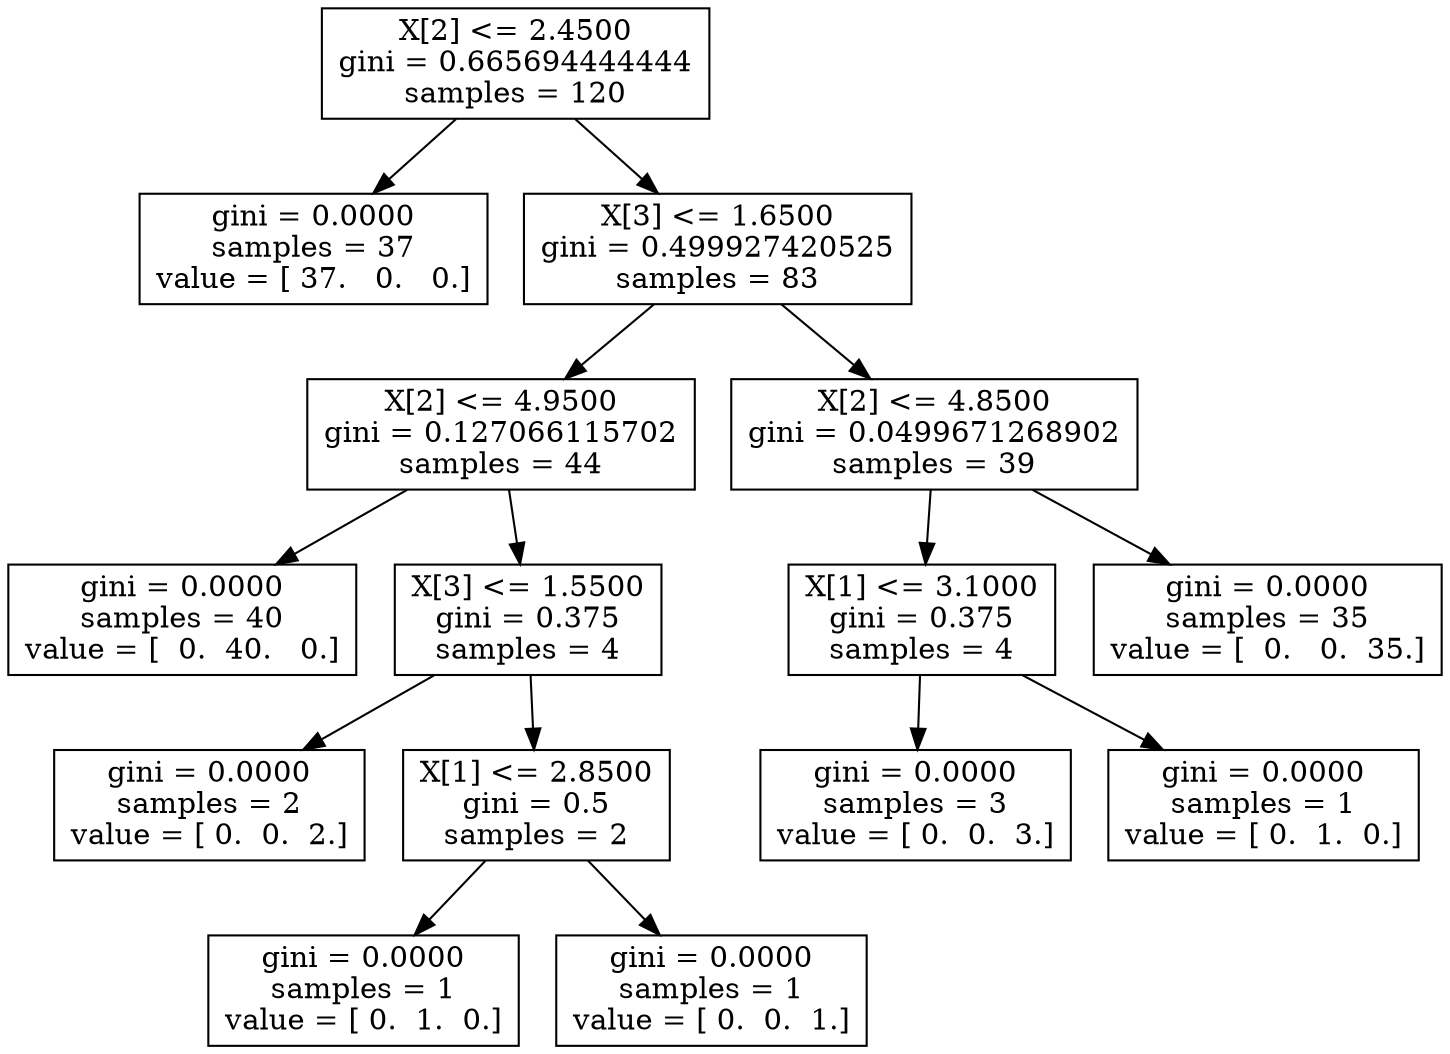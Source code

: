 digraph Tree {
0 [label="X[2] <= 2.4500\ngini = 0.665694444444\nsamples = 120", shape="box"] ;
1 [label="gini = 0.0000\nsamples = 37\nvalue = [ 37.   0.   0.]", shape="box"] ;
0 -> 1 ;
2 [label="X[3] <= 1.6500\ngini = 0.499927420525\nsamples = 83", shape="box"] ;
0 -> 2 ;
3 [label="X[2] <= 4.9500\ngini = 0.127066115702\nsamples = 44", shape="box"] ;
2 -> 3 ;
4 [label="gini = 0.0000\nsamples = 40\nvalue = [  0.  40.   0.]", shape="box"] ;
3 -> 4 ;
5 [label="X[3] <= 1.5500\ngini = 0.375\nsamples = 4", shape="box"] ;
3 -> 5 ;
6 [label="gini = 0.0000\nsamples = 2\nvalue = [ 0.  0.  2.]", shape="box"] ;
5 -> 6 ;
7 [label="X[1] <= 2.8500\ngini = 0.5\nsamples = 2", shape="box"] ;
5 -> 7 ;
8 [label="gini = 0.0000\nsamples = 1\nvalue = [ 0.  1.  0.]", shape="box"] ;
7 -> 8 ;
9 [label="gini = 0.0000\nsamples = 1\nvalue = [ 0.  0.  1.]", shape="box"] ;
7 -> 9 ;
10 [label="X[2] <= 4.8500\ngini = 0.0499671268902\nsamples = 39", shape="box"] ;
2 -> 10 ;
11 [label="X[1] <= 3.1000\ngini = 0.375\nsamples = 4", shape="box"] ;
10 -> 11 ;
12 [label="gini = 0.0000\nsamples = 3\nvalue = [ 0.  0.  3.]", shape="box"] ;
11 -> 12 ;
13 [label="gini = 0.0000\nsamples = 1\nvalue = [ 0.  1.  0.]", shape="box"] ;
11 -> 13 ;
14 [label="gini = 0.0000\nsamples = 35\nvalue = [  0.   0.  35.]", shape="box"] ;
10 -> 14 ;
}